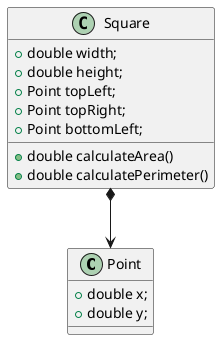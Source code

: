 @startuml
class Point{
  +double x;
  +double y;
}

class Square{
  +double width;
  +double height;
  +Point topLeft;
  +Point topRight;
  +Point bottomLeft;

  +double calculateArea()
  +double calculatePerimeter()
}

Square *-->Point

@enduml

